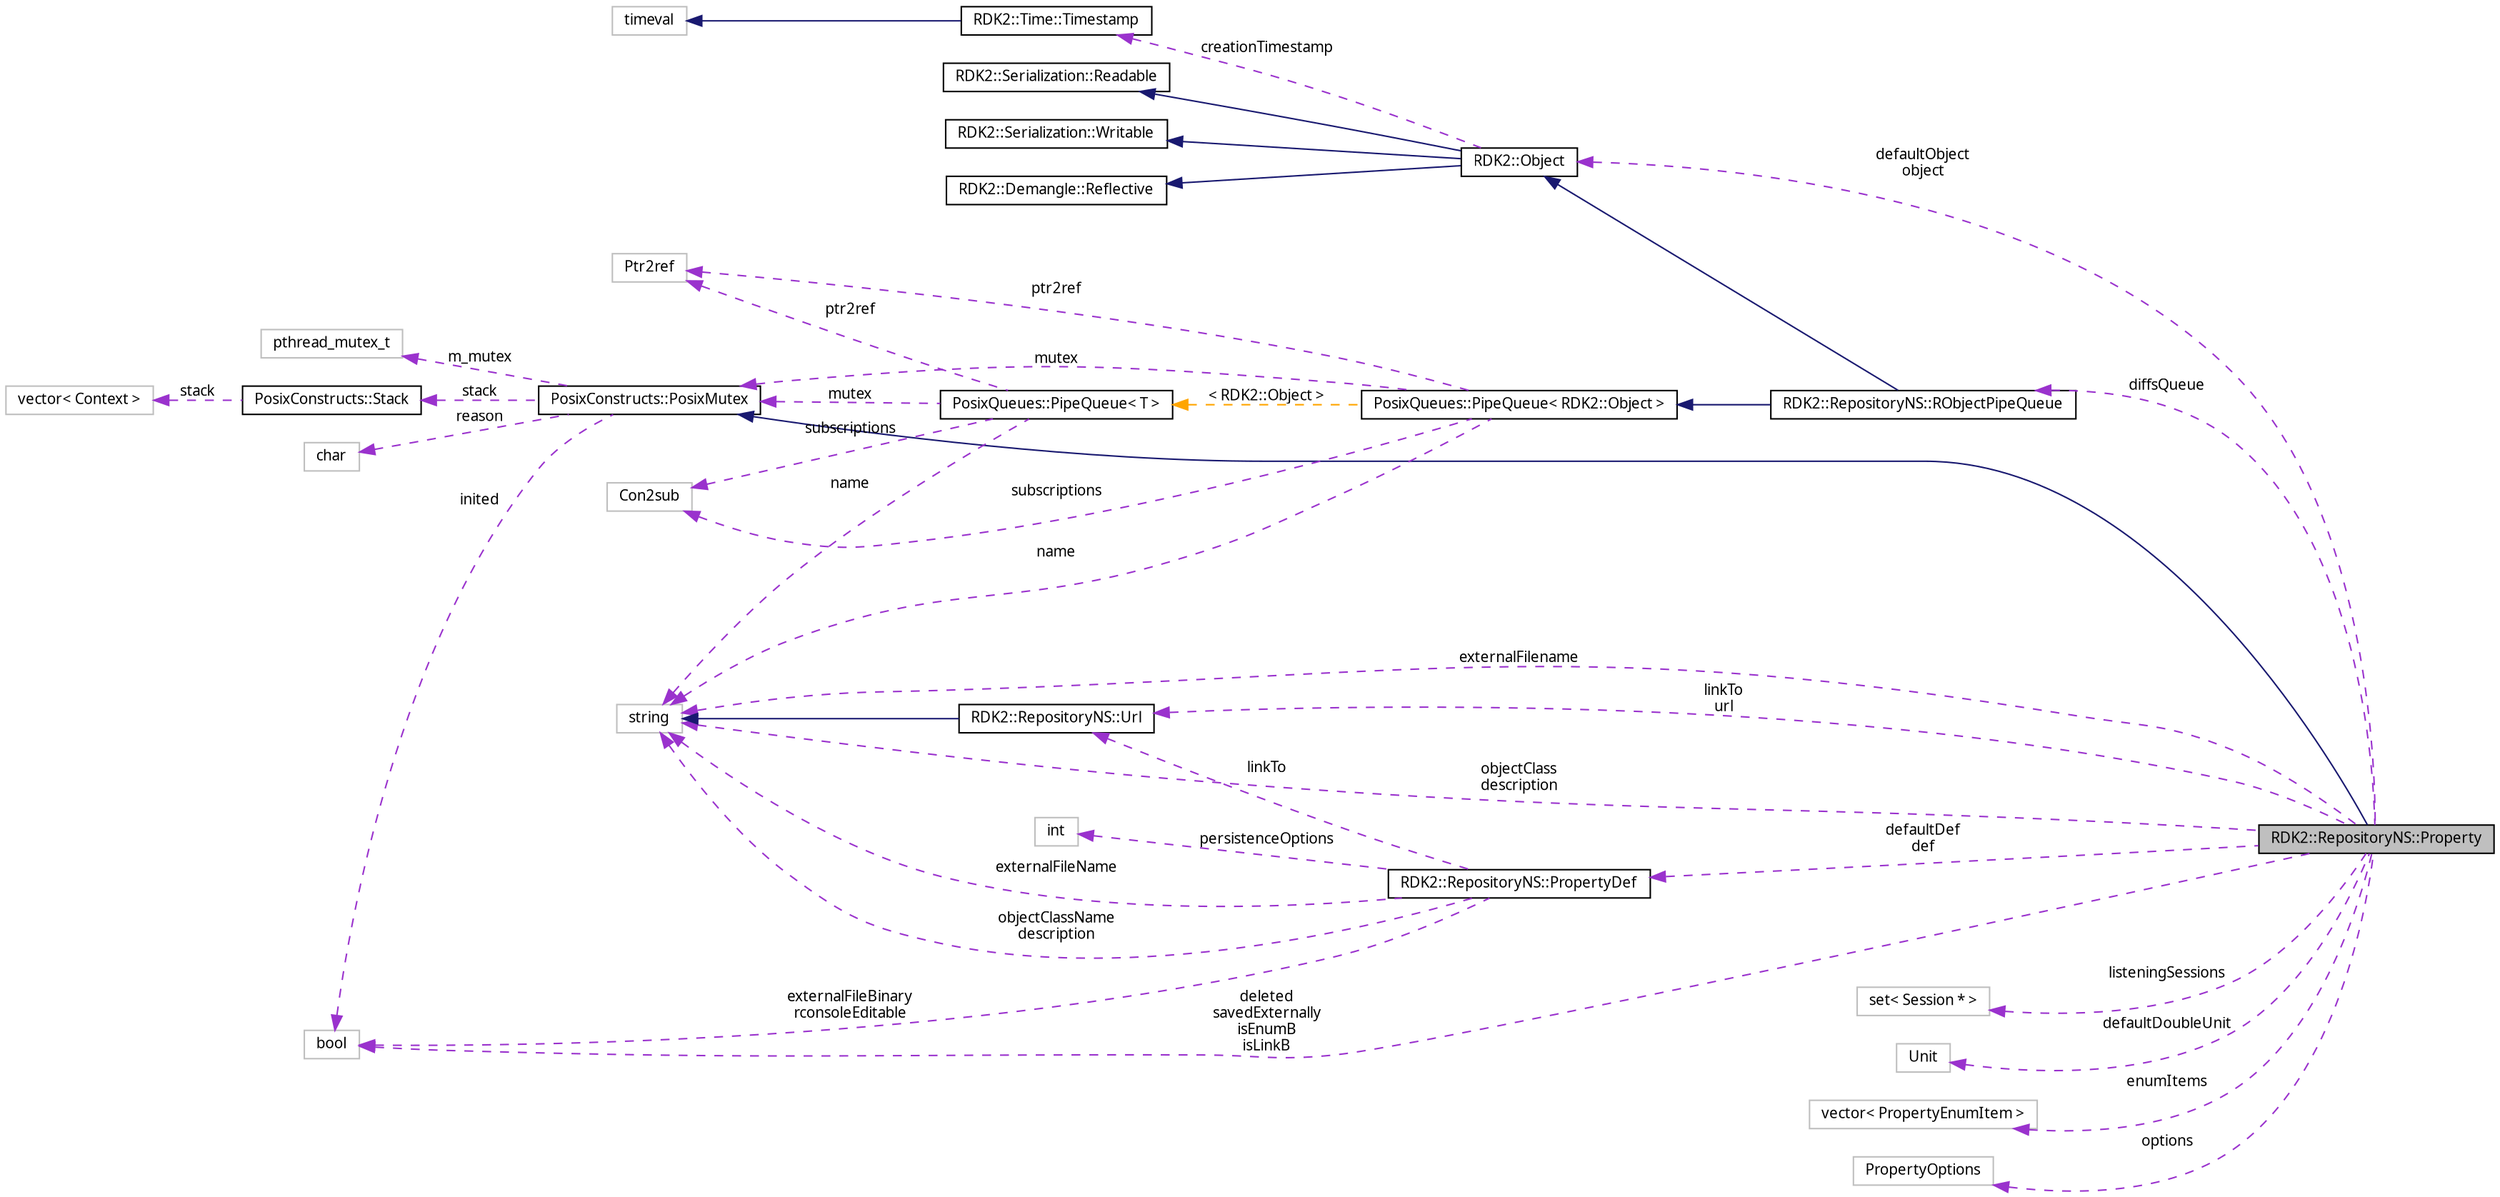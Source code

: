 digraph G
{
  edge [fontname="FreeSans.ttf",fontsize=10,labelfontname="FreeSans.ttf",labelfontsize=10];
  node [fontname="FreeSans.ttf",fontsize=10,shape=record];
  rankdir=LR;
  Node1 [label="RDK2::RepositoryNS::Property",height=0.2,width=0.4,color="black", fillcolor="grey75", style="filled" fontcolor="black"];
  Node2 -> Node1 [dir=back,color="midnightblue",fontsize=10,style="solid",fontname="FreeSans.ttf"];
  Node2 [label="PosixConstructs::PosixMutex",height=0.2,width=0.4,color="black", fillcolor="white", style="filled",URL="$class_posix_constructs_1_1_posix_mutex.html",tooltip="Note: a mutex locked by a thread MUST be unlocked by the same thread."];
  Node3 -> Node2 [dir=back,color="darkorchid3",fontsize=10,style="dashed",label="reason",fontname="FreeSans.ttf"];
  Node3 [label="char",height=0.2,width=0.4,color="grey75", fillcolor="white", style="filled"];
  Node4 -> Node2 [dir=back,color="darkorchid3",fontsize=10,style="dashed",label="m_mutex",fontname="FreeSans.ttf"];
  Node4 [label="pthread_mutex_t",height=0.2,width=0.4,color="grey75", fillcolor="white", style="filled"];
  Node5 -> Node2 [dir=back,color="darkorchid3",fontsize=10,style="dashed",label="inited",fontname="FreeSans.ttf"];
  Node5 [label="bool",height=0.2,width=0.4,color="grey75", fillcolor="white", style="filled"];
  Node6 -> Node2 [dir=back,color="darkorchid3",fontsize=10,style="dashed",label="stack",fontname="FreeSans.ttf"];
  Node6 [label="PosixConstructs::Stack",height=0.2,width=0.4,color="black", fillcolor="white", style="filled",URL="$struct_posix_constructs_1_1_stack.html"];
  Node7 -> Node6 [dir=back,color="darkorchid3",fontsize=10,style="dashed",label="stack",fontname="FreeSans.ttf"];
  Node7 [label="vector\< Context \>",height=0.2,width=0.4,color="grey75", fillcolor="white", style="filled"];
  Node8 -> Node1 [dir=back,color="darkorchid3",fontsize=10,style="dashed",label="listeningSessions",fontname="FreeSans.ttf"];
  Node8 [label="set\< Session * \>",height=0.2,width=0.4,color="grey75", fillcolor="white", style="filled"];
  Node9 -> Node1 [dir=back,color="darkorchid3",fontsize=10,style="dashed",label="externalFilename",fontname="FreeSans.ttf"];
  Node9 [label="string",height=0.2,width=0.4,color="grey75", fillcolor="white", style="filled"];
  Node10 -> Node1 [dir=back,color="darkorchid3",fontsize=10,style="dashed",label="defaultDoubleUnit",fontname="FreeSans.ttf"];
  Node10 [label="Unit",height=0.2,width=0.4,color="grey75", fillcolor="white", style="filled"];
  Node11 -> Node1 [dir=back,color="darkorchid3",fontsize=10,style="dashed",label="enumItems",fontname="FreeSans.ttf"];
  Node11 [label="vector\< PropertyEnumItem \>",height=0.2,width=0.4,color="grey75", fillcolor="white", style="filled"];
  Node12 -> Node1 [dir=back,color="darkorchid3",fontsize=10,style="dashed",label="defaultDef\ndef",fontname="FreeSans.ttf"];
  Node12 [label="RDK2::RepositoryNS::PropertyDef",height=0.2,width=0.4,color="black", fillcolor="white", style="filled",URL="$class_r_d_k2_1_1_repository_n_s_1_1_property_def.html"];
  Node9 -> Node12 [dir=back,color="darkorchid3",fontsize=10,style="dashed",label="externalFileName",fontname="FreeSans.ttf"];
  Node13 -> Node12 [dir=back,color="darkorchid3",fontsize=10,style="dashed",label="linkTo",fontname="FreeSans.ttf"];
  Node13 [label="RDK2::RepositoryNS::Url",height=0.2,width=0.4,color="black", fillcolor="white", style="filled",URL="$class_r_d_k2_1_1_repository_n_s_1_1_url.html"];
  Node9 -> Node13 [dir=back,color="midnightblue",fontsize=10,style="solid",fontname="FreeSans.ttf"];
  Node14 -> Node12 [dir=back,color="darkorchid3",fontsize=10,style="dashed",label="persistenceOptions",fontname="FreeSans.ttf"];
  Node14 [label="int",height=0.2,width=0.4,color="grey75", fillcolor="white", style="filled"];
  Node5 -> Node12 [dir=back,color="darkorchid3",fontsize=10,style="dashed",label="externalFileBinary\nrconsoleEditable",fontname="FreeSans.ttf"];
  Node9 -> Node12 [dir=back,color="darkorchid3",fontsize=10,style="dashed",label="objectClassName\ndescription",fontname="FreeSans.ttf"];
  Node13 -> Node1 [dir=back,color="darkorchid3",fontsize=10,style="dashed",label="linkTo\nurl",fontname="FreeSans.ttf"];
  Node15 -> Node1 [dir=back,color="darkorchid3",fontsize=10,style="dashed",label="defaultObject\nobject",fontname="FreeSans.ttf"];
  Node15 [label="RDK2::Object",height=0.2,width=0.4,color="black", fillcolor="white", style="filled",URL="$class_r_d_k2_1_1_object.html"];
  Node16 -> Node15 [dir=back,color="midnightblue",fontsize=10,style="solid",fontname="FreeSans.ttf"];
  Node16 [label="RDK2::Serialization::Readable",height=0.2,width=0.4,color="black", fillcolor="white", style="filled",URL="$class_r_d_k2_1_1_serialization_1_1_readable.html",tooltip="A Readable object is one that implements a deserialization procedure."];
  Node17 -> Node15 [dir=back,color="midnightblue",fontsize=10,style="solid",fontname="FreeSans.ttf"];
  Node17 [label="RDK2::Serialization::Writable",height=0.2,width=0.4,color="black", fillcolor="white", style="filled",URL="$class_r_d_k2_1_1_serialization_1_1_writable.html"];
  Node18 -> Node15 [dir=back,color="midnightblue",fontsize=10,style="solid",fontname="FreeSans.ttf"];
  Node18 [label="RDK2::Demangle::Reflective",height=0.2,width=0.4,color="black", fillcolor="white", style="filled",URL="$struct_r_d_k2_1_1_demangle_1_1_reflective.html"];
  Node19 -> Node15 [dir=back,color="darkorchid3",fontsize=10,style="dashed",label="creationTimestamp",fontname="FreeSans.ttf"];
  Node19 [label="RDK2::Time::Timestamp",height=0.2,width=0.4,color="black", fillcolor="white", style="filled",URL="$struct_r_d_k2_1_1_time_1_1_timestamp.html"];
  Node20 -> Node19 [dir=back,color="midnightblue",fontsize=10,style="solid",fontname="FreeSans.ttf"];
  Node20 [label="timeval",height=0.2,width=0.4,color="grey75", fillcolor="white", style="filled"];
  Node5 -> Node1 [dir=back,color="darkorchid3",fontsize=10,style="dashed",label="deleted\nsavedExternally\nisEnumB\nisLinkB",fontname="FreeSans.ttf"];
  Node9 -> Node1 [dir=back,color="darkorchid3",fontsize=10,style="dashed",label="objectClass\ndescription",fontname="FreeSans.ttf"];
  Node21 -> Node1 [dir=back,color="darkorchid3",fontsize=10,style="dashed",label="diffsQueue",fontname="FreeSans.ttf"];
  Node21 [label="RDK2::RepositoryNS::RObjectPipeQueue",height=0.2,width=0.4,color="black", fillcolor="white", style="filled",URL="$struct_r_d_k2_1_1_repository_n_s_1_1_r_object_pipe_queue.html"];
  Node15 -> Node21 [dir=back,color="midnightblue",fontsize=10,style="solid",fontname="FreeSans.ttf"];
  Node22 -> Node21 [dir=back,color="midnightblue",fontsize=10,style="solid",fontname="FreeSans.ttf"];
  Node22 [label="PosixQueues::PipeQueue\< RDK2::Object \>",height=0.2,width=0.4,color="black", fillcolor="white", style="filled",URL="$class_posix_queues_1_1_pipe_queue.html"];
  Node23 -> Node22 [dir=back,color="darkorchid3",fontsize=10,style="dashed",label="ptr2ref",fontname="FreeSans.ttf"];
  Node23 [label="Ptr2ref",height=0.2,width=0.4,color="grey75", fillcolor="white", style="filled"];
  Node9 -> Node22 [dir=back,color="darkorchid3",fontsize=10,style="dashed",label="name",fontname="FreeSans.ttf"];
  Node24 -> Node22 [dir=back,color="darkorchid3",fontsize=10,style="dashed",label="subscriptions",fontname="FreeSans.ttf"];
  Node24 [label="Con2sub",height=0.2,width=0.4,color="grey75", fillcolor="white", style="filled"];
  Node2 -> Node22 [dir=back,color="darkorchid3",fontsize=10,style="dashed",label="mutex",fontname="FreeSans.ttf"];
  Node25 -> Node22 [dir=back,color="orange",fontsize=10,style="dashed",label="\< RDK2::Object \>",fontname="FreeSans.ttf"];
  Node25 [label="PosixQueues::PipeQueue\< T \>",height=0.2,width=0.4,color="black", fillcolor="white", style="filled",URL="$class_posix_queues_1_1_pipe_queue.html",tooltip="All functions are thread safe."];
  Node23 -> Node25 [dir=back,color="darkorchid3",fontsize=10,style="dashed",label="ptr2ref",fontname="FreeSans.ttf"];
  Node9 -> Node25 [dir=back,color="darkorchid3",fontsize=10,style="dashed",label="name",fontname="FreeSans.ttf"];
  Node24 -> Node25 [dir=back,color="darkorchid3",fontsize=10,style="dashed",label="subscriptions",fontname="FreeSans.ttf"];
  Node2 -> Node25 [dir=back,color="darkorchid3",fontsize=10,style="dashed",label="mutex",fontname="FreeSans.ttf"];
  Node26 -> Node1 [dir=back,color="darkorchid3",fontsize=10,style="dashed",label="options",fontname="FreeSans.ttf"];
  Node26 [label="PropertyOptions",height=0.2,width=0.4,color="grey75", fillcolor="white", style="filled"];
}
